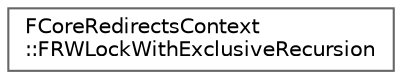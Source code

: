 digraph "Graphical Class Hierarchy"
{
 // INTERACTIVE_SVG=YES
 // LATEX_PDF_SIZE
  bgcolor="transparent";
  edge [fontname=Helvetica,fontsize=10,labelfontname=Helvetica,labelfontsize=10];
  node [fontname=Helvetica,fontsize=10,shape=box,height=0.2,width=0.4];
  rankdir="LR";
  Node0 [id="Node000000",label="FCoreRedirectsContext\l::FRWLockWithExclusiveRecursion",height=0.2,width=0.4,color="grey40", fillcolor="white", style="filled",URL="$d1/dae/structFCoreRedirectsContext_1_1FRWLockWithExclusiveRecursion.html",tooltip="This lock allows exclusive locking (WriteLock) and shared locking (ReadLock) Additionally,..."];
}
